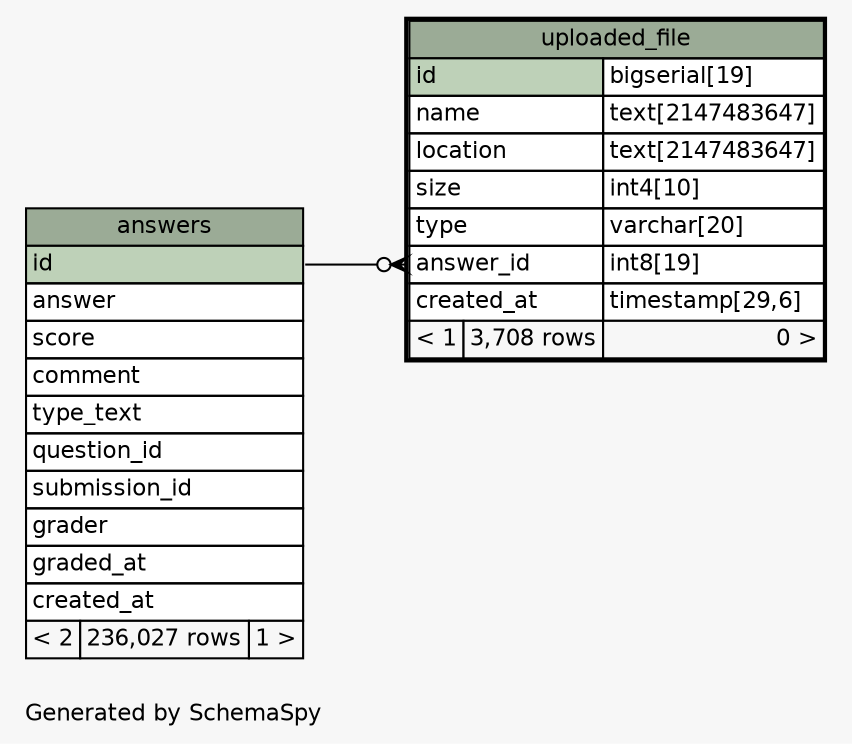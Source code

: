 // dot 2.40.1 on Linux 4.15.0-47-generic
// SchemaSpy rev 590
digraph "oneDegreeRelationshipsDiagram" {
  graph [
    rankdir="RL"
    bgcolor="#f7f7f7"
    label="\nGenerated by SchemaSpy"
    labeljust="l"
    nodesep="0.18"
    ranksep="0.46"
    fontname="Helvetica"
    fontsize="11"
  ];
  node [
    fontname="Helvetica"
    fontsize="11"
    shape="plaintext"
  ];
  edge [
    arrowsize="0.8"
  ];
  "uploaded_file":"answer_id":w -> "answers":"id":e [arrowhead=none dir=back arrowtail=crowodot];
  "answers" [
    label=<
    <TABLE BORDER="0" CELLBORDER="1" CELLSPACING="0" BGCOLOR="#ffffff">
      <TR><TD COLSPAN="3" BGCOLOR="#9bab96" ALIGN="CENTER">answers</TD></TR>
      <TR><TD PORT="id" COLSPAN="3" BGCOLOR="#bed1b8" ALIGN="LEFT">id</TD></TR>
      <TR><TD PORT="answer" COLSPAN="3" ALIGN="LEFT">answer</TD></TR>
      <TR><TD PORT="score" COLSPAN="3" ALIGN="LEFT">score</TD></TR>
      <TR><TD PORT="comment" COLSPAN="3" ALIGN="LEFT">comment</TD></TR>
      <TR><TD PORT="type_text" COLSPAN="3" ALIGN="LEFT">type_text</TD></TR>
      <TR><TD PORT="question_id" COLSPAN="3" ALIGN="LEFT">question_id</TD></TR>
      <TR><TD PORT="submission_id" COLSPAN="3" ALIGN="LEFT">submission_id</TD></TR>
      <TR><TD PORT="grader" COLSPAN="3" ALIGN="LEFT">grader</TD></TR>
      <TR><TD PORT="graded_at" COLSPAN="3" ALIGN="LEFT">graded_at</TD></TR>
      <TR><TD PORT="created_at" COLSPAN="3" ALIGN="LEFT">created_at</TD></TR>
      <TR><TD ALIGN="LEFT" BGCOLOR="#f7f7f7">&lt; 2</TD><TD ALIGN="RIGHT" BGCOLOR="#f7f7f7">236,027 rows</TD><TD ALIGN="RIGHT" BGCOLOR="#f7f7f7">1 &gt;</TD></TR>
    </TABLE>>
    URL="answers.html"
    tooltip="answers"
  ];
  "uploaded_file" [
    label=<
    <TABLE BORDER="2" CELLBORDER="1" CELLSPACING="0" BGCOLOR="#ffffff">
      <TR><TD COLSPAN="3" BGCOLOR="#9bab96" ALIGN="CENTER">uploaded_file</TD></TR>
      <TR><TD PORT="id" COLSPAN="2" BGCOLOR="#bed1b8" ALIGN="LEFT">id</TD><TD PORT="id.type" ALIGN="LEFT">bigserial[19]</TD></TR>
      <TR><TD PORT="name" COLSPAN="2" ALIGN="LEFT">name</TD><TD PORT="name.type" ALIGN="LEFT">text[2147483647]</TD></TR>
      <TR><TD PORT="location" COLSPAN="2" ALIGN="LEFT">location</TD><TD PORT="location.type" ALIGN="LEFT">text[2147483647]</TD></TR>
      <TR><TD PORT="size" COLSPAN="2" ALIGN="LEFT">size</TD><TD PORT="size.type" ALIGN="LEFT">int4[10]</TD></TR>
      <TR><TD PORT="type" COLSPAN="2" ALIGN="LEFT">type</TD><TD PORT="type.type" ALIGN="LEFT">varchar[20]</TD></TR>
      <TR><TD PORT="answer_id" COLSPAN="2" ALIGN="LEFT">answer_id</TD><TD PORT="answer_id.type" ALIGN="LEFT">int8[19]</TD></TR>
      <TR><TD PORT="created_at" COLSPAN="2" ALIGN="LEFT">created_at</TD><TD PORT="created_at.type" ALIGN="LEFT">timestamp[29,6]</TD></TR>
      <TR><TD ALIGN="LEFT" BGCOLOR="#f7f7f7">&lt; 1</TD><TD ALIGN="RIGHT" BGCOLOR="#f7f7f7">3,708 rows</TD><TD ALIGN="RIGHT" BGCOLOR="#f7f7f7">0 &gt;</TD></TR>
    </TABLE>>
    URL="uploaded_file.html"
    tooltip="uploaded_file"
  ];
}
